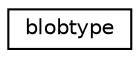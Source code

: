 digraph "Graphical Class Hierarchy"
{
  edge [fontname="Helvetica",fontsize="10",labelfontname="Helvetica",labelfontsize="10"];
  node [fontname="Helvetica",fontsize="10",shape=record];
  rankdir="LR";
  Node0 [label="blobtype",height=0.2,width=0.4,color="black", fillcolor="white", style="filled",URL="$structblobtype.html"];
}
